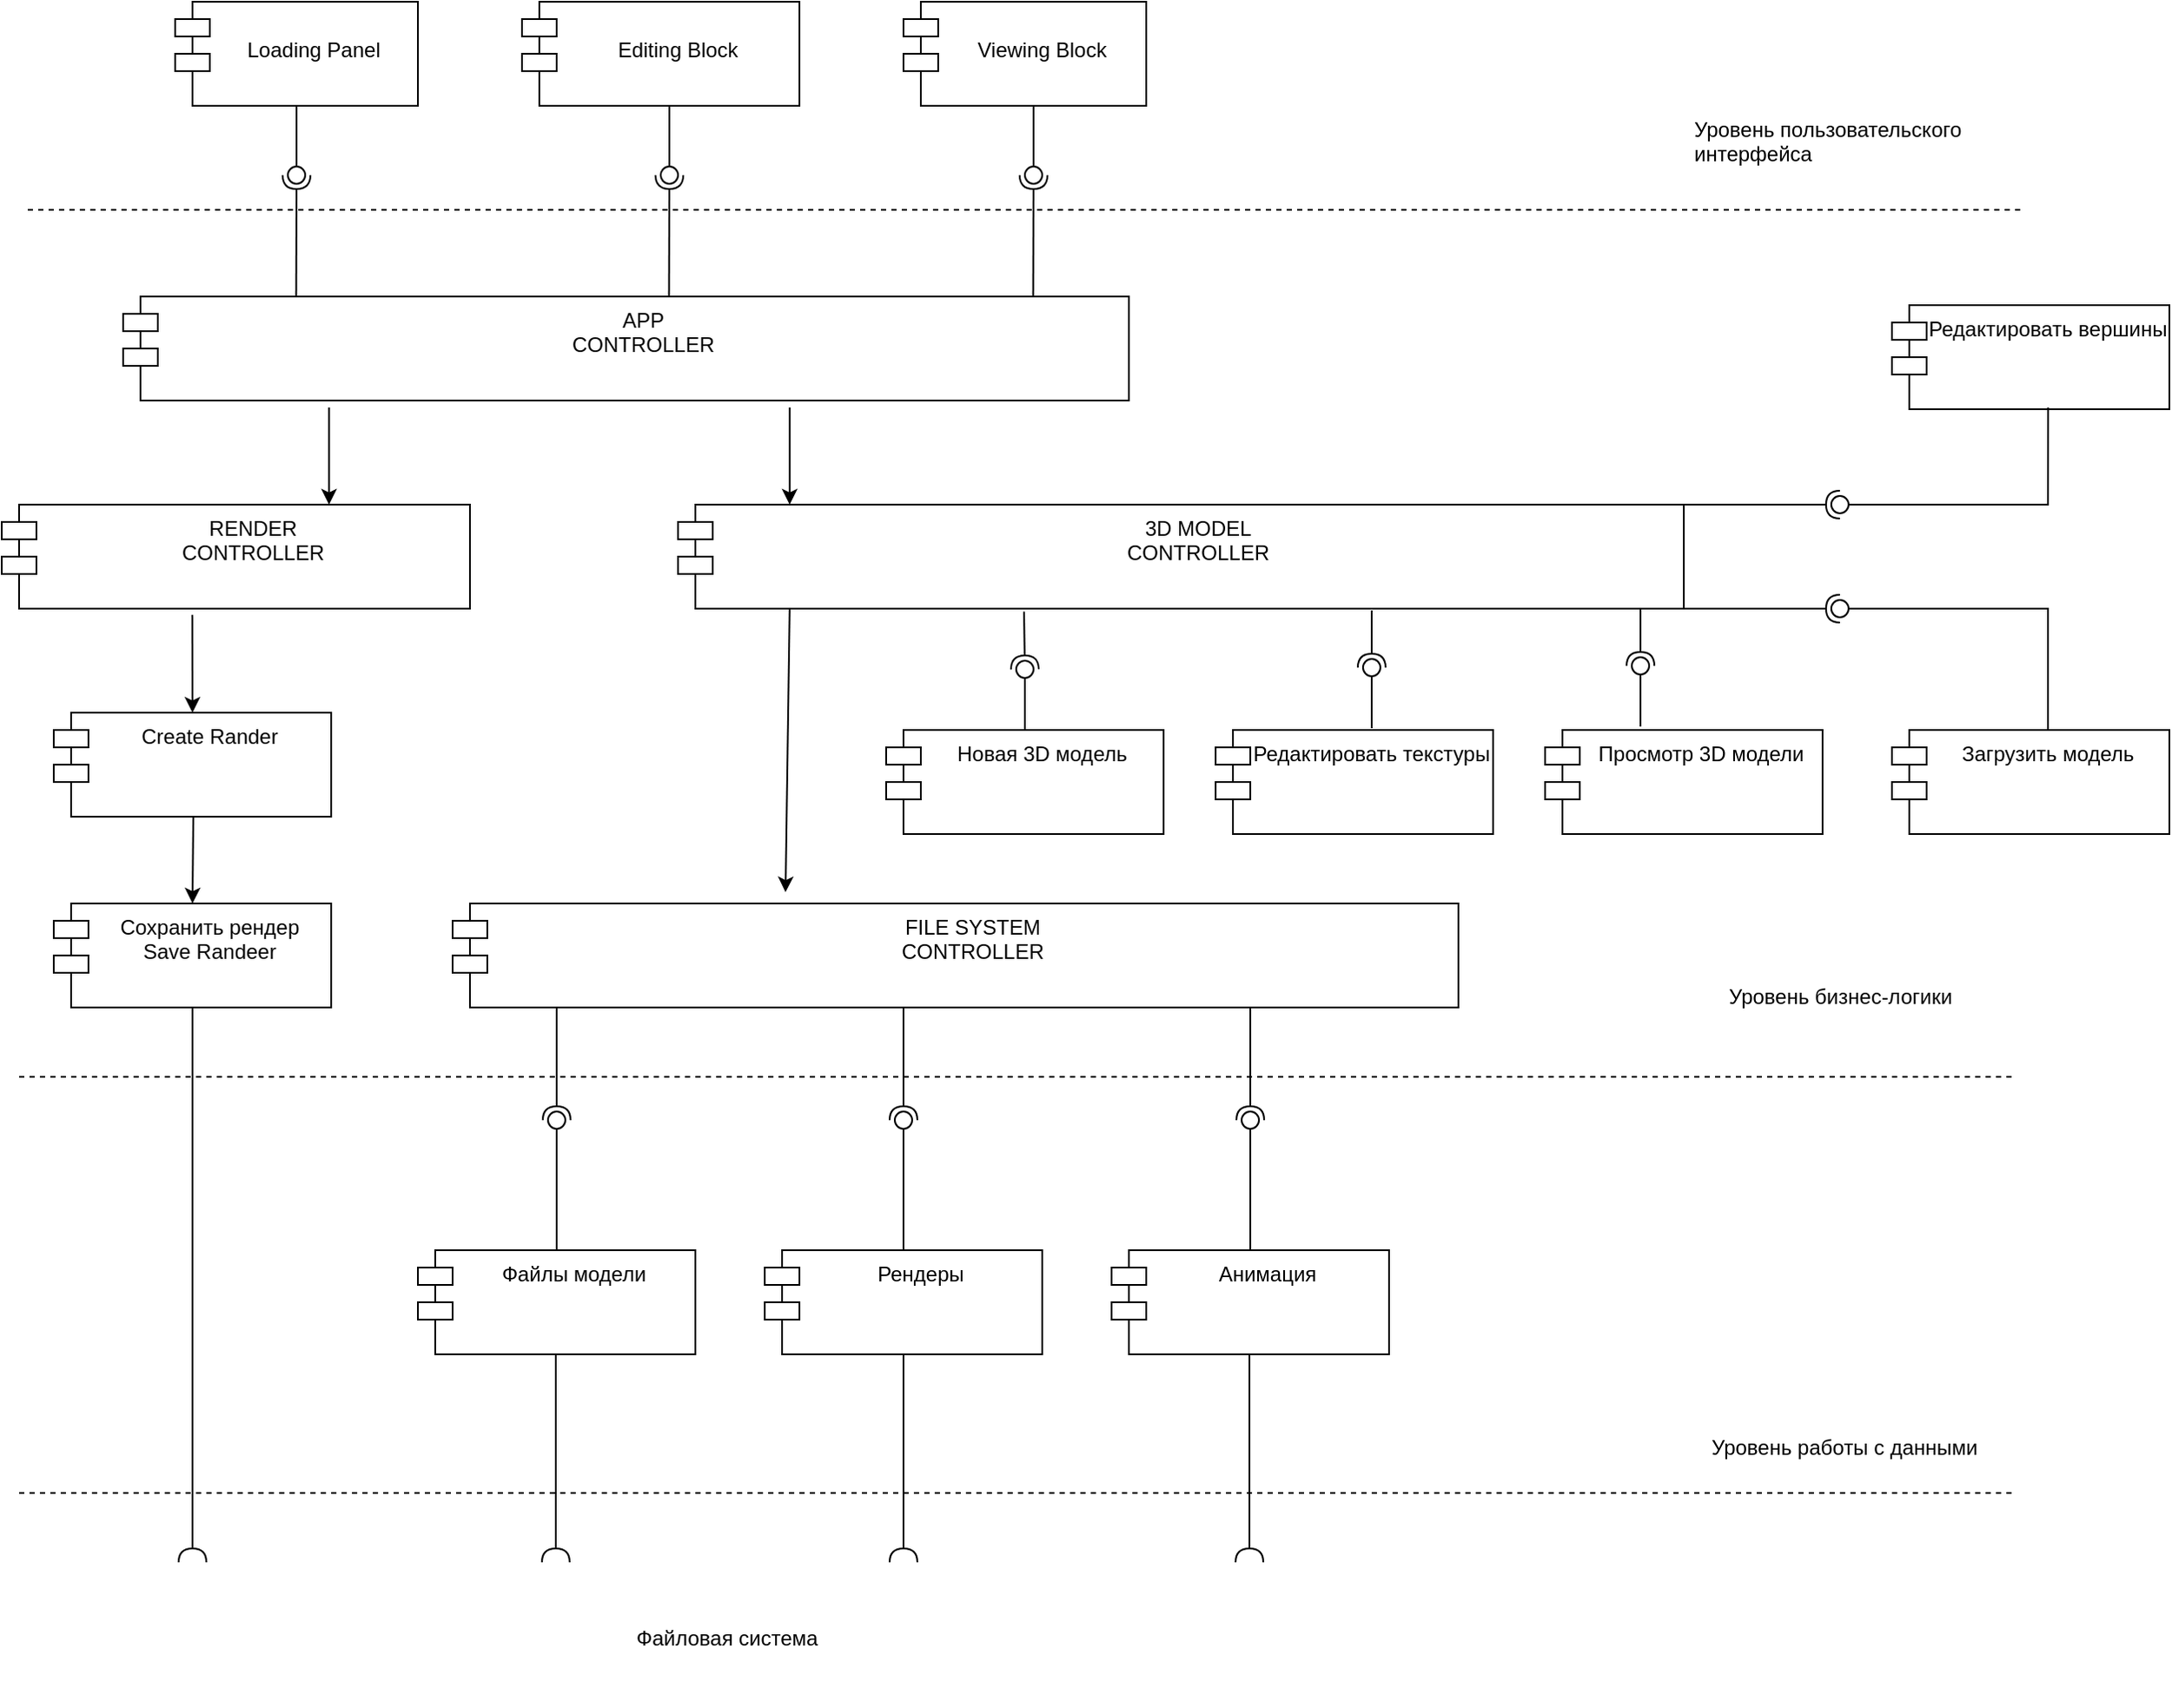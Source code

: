 <mxfile version="21.7.4" type="device">
  <diagram name="Страница — 1" id="dq06K-67hCbdJ2_Q4xpK">
    <mxGraphModel dx="1456" dy="1018" grid="1" gridSize="10" guides="1" tooltips="1" connect="1" arrows="1" fold="1" page="1" pageScale="1" pageWidth="827" pageHeight="1169" math="0" shadow="0">
      <root>
        <mxCell id="0" />
        <mxCell id="1" parent="0" />
        <mxCell id="p5GCx1-yyXZPpUNSdn9N-1" value="&lt;br&gt;Loading Panel&lt;br&gt;" style="shape=module;align=left;spacingLeft=20;align=center;verticalAlign=top;whiteSpace=wrap;html=1;" parent="1" vertex="1">
          <mxGeometry x="120" y="160" width="140" height="60" as="geometry" />
        </mxCell>
        <mxCell id="p5GCx1-yyXZPpUNSdn9N-2" value="&lt;br&gt;Editing Block " style="shape=module;align=left;spacingLeft=20;align=center;verticalAlign=top;whiteSpace=wrap;html=1;" parent="1" vertex="1">
          <mxGeometry x="320" y="160" width="160" height="60" as="geometry" />
        </mxCell>
        <mxCell id="p5GCx1-yyXZPpUNSdn9N-3" value="&lt;br&gt;Viewing Block " style="shape=module;align=left;spacingLeft=20;align=center;verticalAlign=top;whiteSpace=wrap;html=1;" parent="1" vertex="1">
          <mxGeometry x="540" y="160" width="140" height="60" as="geometry" />
        </mxCell>
        <mxCell id="p5GCx1-yyXZPpUNSdn9N-4" value="Загрузить модель" style="shape=module;align=left;spacingLeft=20;align=center;verticalAlign=top;whiteSpace=wrap;html=1;" parent="1" vertex="1">
          <mxGeometry x="1110" y="580" width="160" height="60" as="geometry" />
        </mxCell>
        <mxCell id="p5GCx1-yyXZPpUNSdn9N-5" value="Просмотр 3D модели" style="shape=module;align=left;spacingLeft=20;align=center;verticalAlign=top;whiteSpace=wrap;html=1;" parent="1" vertex="1">
          <mxGeometry x="910" y="580" width="160" height="60" as="geometry" />
        </mxCell>
        <mxCell id="p5GCx1-yyXZPpUNSdn9N-6" value="Новая 3D модель" style="shape=module;align=left;spacingLeft=20;align=center;verticalAlign=top;whiteSpace=wrap;html=1;" parent="1" vertex="1">
          <mxGeometry x="530" y="580" width="160" height="60" as="geometry" />
        </mxCell>
        <mxCell id="p5GCx1-yyXZPpUNSdn9N-7" value="Редактировать вершины" style="shape=module;align=left;spacingLeft=20;align=center;verticalAlign=top;whiteSpace=wrap;html=1;" parent="1" vertex="1">
          <mxGeometry x="1110" y="335" width="160" height="60" as="geometry" />
        </mxCell>
        <mxCell id="p5GCx1-yyXZPpUNSdn9N-8" value="Редактировать текстуры" style="shape=module;align=left;spacingLeft=20;align=center;verticalAlign=top;whiteSpace=wrap;html=1;" parent="1" vertex="1">
          <mxGeometry x="720" y="580" width="160" height="60" as="geometry" />
        </mxCell>
        <mxCell id="p5GCx1-yyXZPpUNSdn9N-9" value="Create Rander" style="shape=module;align=left;spacingLeft=20;align=center;verticalAlign=top;whiteSpace=wrap;html=1;" parent="1" vertex="1">
          <mxGeometry x="50" y="570" width="160" height="60" as="geometry" />
        </mxCell>
        <mxCell id="p5GCx1-yyXZPpUNSdn9N-10" value="Сохранить рендер&lt;br&gt;Save Randeer" style="shape=module;align=left;spacingLeft=20;align=center;verticalAlign=top;whiteSpace=wrap;html=1;" parent="1" vertex="1">
          <mxGeometry x="50" y="680" width="160" height="60" as="geometry" />
        </mxCell>
        <mxCell id="p5GCx1-yyXZPpUNSdn9N-11" value="Файлы модели" style="shape=module;align=left;spacingLeft=20;align=center;verticalAlign=top;whiteSpace=wrap;html=1;" parent="1" vertex="1">
          <mxGeometry x="260" y="880" width="160" height="60" as="geometry" />
        </mxCell>
        <mxCell id="p5GCx1-yyXZPpUNSdn9N-12" value="Рендеры" style="shape=module;align=left;spacingLeft=20;align=center;verticalAlign=top;whiteSpace=wrap;html=1;" parent="1" vertex="1">
          <mxGeometry x="460" y="880" width="160" height="60" as="geometry" />
        </mxCell>
        <mxCell id="p5GCx1-yyXZPpUNSdn9N-13" value="Анимация" style="shape=module;align=left;spacingLeft=20;align=center;verticalAlign=top;whiteSpace=wrap;html=1;" parent="1" vertex="1">
          <mxGeometry x="660" y="880" width="160" height="60" as="geometry" />
        </mxCell>
        <mxCell id="p5GCx1-yyXZPpUNSdn9N-24" value="Уровень пользовательского интерфейса" style="text;strokeColor=none;fillColor=none;spacingLeft=4;spacingRight=4;overflow=hidden;rotatable=0;points=[[0,0.5],[1,0.5]];portConstraint=eastwest;fontSize=12;whiteSpace=wrap;html=1;" parent="1" vertex="1">
          <mxGeometry x="990" y="220" width="190" height="50" as="geometry" />
        </mxCell>
        <mxCell id="p5GCx1-yyXZPpUNSdn9N-28" value="Уровень бизнес-логики" style="text;strokeColor=none;fillColor=none;spacingLeft=4;spacingRight=4;overflow=hidden;rotatable=0;points=[[0,0.5],[1,0.5]];portConstraint=eastwest;fontSize=12;whiteSpace=wrap;html=1;" parent="1" vertex="1">
          <mxGeometry x="1010" y="720" width="190" height="50" as="geometry" />
        </mxCell>
        <mxCell id="p5GCx1-yyXZPpUNSdn9N-32" value="" style="endArrow=none;dashed=1;html=1;rounded=0;" parent="1" edge="1">
          <mxGeometry width="50" height="50" relative="1" as="geometry">
            <mxPoint x="35" y="280" as="sourcePoint" />
            <mxPoint x="1185" y="280" as="targetPoint" />
          </mxGeometry>
        </mxCell>
        <mxCell id="p5GCx1-yyXZPpUNSdn9N-33" value="" style="endArrow=none;dashed=1;html=1;rounded=0;" parent="1" edge="1">
          <mxGeometry width="50" height="50" relative="1" as="geometry">
            <mxPoint x="30" y="780" as="sourcePoint" />
            <mxPoint x="1180" y="780" as="targetPoint" />
          </mxGeometry>
        </mxCell>
        <mxCell id="p5GCx1-yyXZPpUNSdn9N-34" value="" style="endArrow=none;dashed=1;html=1;rounded=0;" parent="1" edge="1">
          <mxGeometry width="50" height="50" relative="1" as="geometry">
            <mxPoint x="30" y="1020" as="sourcePoint" />
            <mxPoint x="1180" y="1020" as="targetPoint" />
          </mxGeometry>
        </mxCell>
        <mxCell id="p5GCx1-yyXZPpUNSdn9N-35" value="Уровень работы с данными" style="text;strokeColor=none;fillColor=none;spacingLeft=4;spacingRight=4;overflow=hidden;rotatable=0;points=[[0,0.5],[1,0.5]];portConstraint=eastwest;fontSize=12;whiteSpace=wrap;html=1;" parent="1" vertex="1">
          <mxGeometry x="1000" y="980" width="190" height="50" as="geometry" />
        </mxCell>
        <mxCell id="p5GCx1-yyXZPpUNSdn9N-36" value="Файловая система" style="text;strokeColor=none;fillColor=none;spacingLeft=4;spacingRight=4;overflow=hidden;rotatable=0;points=[[0,0.5],[1,0.5]];portConstraint=eastwest;fontSize=12;whiteSpace=wrap;html=1;" parent="1" vertex="1">
          <mxGeometry x="380" y="1090" width="190" height="50" as="geometry" />
        </mxCell>
        <mxCell id="p5GCx1-yyXZPpUNSdn9N-44" value="" style="rounded=0;orthogonalLoop=1;jettySize=auto;html=1;endArrow=halfCircle;endFill=0;endSize=6;strokeWidth=1;sketch=0;fontSize=12;curved=1;exitX=0.5;exitY=1;exitDx=0;exitDy=0;" parent="1" source="p5GCx1-yyXZPpUNSdn9N-12" edge="1">
          <mxGeometry relative="1" as="geometry">
            <mxPoint x="575" y="865" as="sourcePoint" />
            <mxPoint x="540" y="1060" as="targetPoint" />
          </mxGeometry>
        </mxCell>
        <mxCell id="p5GCx1-yyXZPpUNSdn9N-45" value="" style="ellipse;whiteSpace=wrap;html=1;align=center;aspect=fixed;fillColor=none;strokeColor=none;resizable=0;perimeter=centerPerimeter;rotatable=0;allowArrows=0;points=[];outlineConnect=1;" parent="1" vertex="1">
          <mxGeometry x="550" y="860" width="10" height="10" as="geometry" />
        </mxCell>
        <mxCell id="p5GCx1-yyXZPpUNSdn9N-46" value="" style="rounded=0;orthogonalLoop=1;jettySize=auto;html=1;endArrow=halfCircle;endFill=0;endSize=6;strokeWidth=1;sketch=0;fontSize=12;curved=1;exitX=0.5;exitY=1;exitDx=0;exitDy=0;" parent="1" edge="1">
          <mxGeometry relative="1" as="geometry">
            <mxPoint x="339.5" y="940" as="sourcePoint" />
            <mxPoint x="339.5" y="1060" as="targetPoint" />
          </mxGeometry>
        </mxCell>
        <mxCell id="p5GCx1-yyXZPpUNSdn9N-47" value="" style="rounded=0;orthogonalLoop=1;jettySize=auto;html=1;endArrow=halfCircle;endFill=0;endSize=6;strokeWidth=1;sketch=0;fontSize=12;curved=1;exitX=0.5;exitY=1;exitDx=0;exitDy=0;" parent="1" edge="1">
          <mxGeometry relative="1" as="geometry">
            <mxPoint x="739.5" y="940" as="sourcePoint" />
            <mxPoint x="739.5" y="1060" as="targetPoint" />
          </mxGeometry>
        </mxCell>
        <mxCell id="p5GCx1-yyXZPpUNSdn9N-50" value="" style="ellipse;whiteSpace=wrap;html=1;align=center;aspect=fixed;fillColor=none;strokeColor=none;resizable=0;perimeter=centerPerimeter;rotatable=0;allowArrows=0;points=[];outlineConnect=1;" parent="1" vertex="1">
          <mxGeometry x="400" y="390" width="10" height="10" as="geometry" />
        </mxCell>
        <mxCell id="p5GCx1-yyXZPpUNSdn9N-69" value="" style="rounded=0;orthogonalLoop=1;jettySize=auto;html=1;endArrow=halfCircle;endFill=0;endSize=6;strokeWidth=1;sketch=0;fontSize=12;curved=1;exitX=0.5;exitY=1;exitDx=0;exitDy=0;" parent="1" edge="1">
          <mxGeometry relative="1" as="geometry">
            <mxPoint x="130" y="740" as="sourcePoint" />
            <mxPoint x="130" y="1060" as="targetPoint" />
          </mxGeometry>
        </mxCell>
        <mxCell id="p5GCx1-yyXZPpUNSdn9N-70" value="RENDER&lt;br&gt;CONTROLLER" style="shape=module;align=left;spacingLeft=20;align=center;verticalAlign=top;whiteSpace=wrap;html=1;" parent="1" vertex="1">
          <mxGeometry x="20" y="450" width="270" height="60" as="geometry" />
        </mxCell>
        <mxCell id="p5GCx1-yyXZPpUNSdn9N-71" value="" style="endArrow=classic;html=1;rounded=0;exitX=0.407;exitY=1.061;exitDx=0;exitDy=0;entryX=0.5;entryY=0;entryDx=0;entryDy=0;exitPerimeter=0;" parent="1" source="p5GCx1-yyXZPpUNSdn9N-70" target="p5GCx1-yyXZPpUNSdn9N-9" edge="1">
          <mxGeometry width="50" height="50" relative="1" as="geometry">
            <mxPoint x="270" y="520" as="sourcePoint" />
            <mxPoint x="320" y="470" as="targetPoint" />
          </mxGeometry>
        </mxCell>
        <mxCell id="p5GCx1-yyXZPpUNSdn9N-72" value="" style="endArrow=classic;html=1;rounded=0;exitX=0.3;exitY=1.043;exitDx=0;exitDy=0;exitPerimeter=0;entryX=0.5;entryY=0;entryDx=0;entryDy=0;" parent="1" target="p5GCx1-yyXZPpUNSdn9N-10" edge="1">
          <mxGeometry width="50" height="50" relative="1" as="geometry">
            <mxPoint x="130.47" y="630" as="sourcePoint" />
            <mxPoint x="130" y="670" as="targetPoint" />
          </mxGeometry>
        </mxCell>
        <mxCell id="p5GCx1-yyXZPpUNSdn9N-73" value="3D MODEL&lt;br&gt;CONTROLLER" style="shape=module;align=left;spacingLeft=20;align=center;verticalAlign=top;whiteSpace=wrap;html=1;" parent="1" vertex="1">
          <mxGeometry x="410" y="450" width="580" height="60" as="geometry" />
        </mxCell>
        <mxCell id="p5GCx1-yyXZPpUNSdn9N-76" value="" style="ellipse;whiteSpace=wrap;html=1;align=center;aspect=fixed;fillColor=none;strokeColor=none;resizable=0;perimeter=centerPerimeter;rotatable=0;allowArrows=0;points=[];outlineConnect=1;" parent="1" vertex="1">
          <mxGeometry x="360" y="650" width="10" height="10" as="geometry" />
        </mxCell>
        <mxCell id="p5GCx1-yyXZPpUNSdn9N-81" value="" style="rounded=0;orthogonalLoop=1;jettySize=auto;html=1;endArrow=halfCircle;endFill=0;endSize=6;strokeWidth=1;sketch=0;exitX=0.344;exitY=1.03;exitDx=0;exitDy=0;exitPerimeter=0;" parent="1" source="p5GCx1-yyXZPpUNSdn9N-73" target="p5GCx1-yyXZPpUNSdn9N-83" edge="1">
          <mxGeometry relative="1" as="geometry">
            <mxPoint x="630" y="545" as="sourcePoint" />
          </mxGeometry>
        </mxCell>
        <mxCell id="p5GCx1-yyXZPpUNSdn9N-82" value="" style="rounded=0;orthogonalLoop=1;jettySize=auto;html=1;endArrow=oval;endFill=0;sketch=0;sourcePerimeterSpacing=0;targetPerimeterSpacing=0;endSize=10;exitX=0.5;exitY=0;exitDx=0;exitDy=0;" parent="1" source="p5GCx1-yyXZPpUNSdn9N-6" target="p5GCx1-yyXZPpUNSdn9N-83" edge="1">
          <mxGeometry relative="1" as="geometry">
            <mxPoint x="590" y="545" as="sourcePoint" />
          </mxGeometry>
        </mxCell>
        <mxCell id="p5GCx1-yyXZPpUNSdn9N-83" value="" style="ellipse;whiteSpace=wrap;html=1;align=center;aspect=fixed;fillColor=none;strokeColor=none;resizable=0;perimeter=centerPerimeter;rotatable=0;allowArrows=0;points=[];outlineConnect=1;" parent="1" vertex="1">
          <mxGeometry x="605" y="540" width="10" height="10" as="geometry" />
        </mxCell>
        <mxCell id="p5GCx1-yyXZPpUNSdn9N-84" value="" style="rounded=0;orthogonalLoop=1;jettySize=auto;html=1;endArrow=halfCircle;endFill=0;endSize=6;strokeWidth=1;sketch=0;exitX=1;exitY=1;exitDx=0;exitDy=0;" parent="1" edge="1" source="p5GCx1-yyXZPpUNSdn9N-73">
          <mxGeometry relative="1" as="geometry">
            <mxPoint x="1050" y="529" as="sourcePoint" />
            <mxPoint x="1080" y="510" as="targetPoint" />
          </mxGeometry>
        </mxCell>
        <mxCell id="p5GCx1-yyXZPpUNSdn9N-85" value="" style="rounded=0;orthogonalLoop=1;jettySize=auto;html=1;endArrow=oval;endFill=0;sketch=0;sourcePerimeterSpacing=0;targetPerimeterSpacing=0;endSize=10;" parent="1" edge="1">
          <mxGeometry relative="1" as="geometry">
            <mxPoint x="1080" y="510" as="targetPoint" />
            <mxPoint x="1200" y="580" as="sourcePoint" />
            <Array as="points">
              <mxPoint x="1200" y="510" />
            </Array>
          </mxGeometry>
        </mxCell>
        <mxCell id="p5GCx1-yyXZPpUNSdn9N-86" value="" style="ellipse;whiteSpace=wrap;html=1;align=center;aspect=fixed;fillColor=none;strokeColor=none;resizable=0;perimeter=centerPerimeter;rotatable=0;allowArrows=0;points=[];outlineConnect=1;" parent="1" vertex="1">
          <mxGeometry x="1195" y="635" width="10" height="10" as="geometry" />
        </mxCell>
        <mxCell id="p5GCx1-yyXZPpUNSdn9N-87" value="" style="rounded=0;orthogonalLoop=1;jettySize=auto;html=1;endArrow=halfCircle;endFill=0;endSize=6;strokeWidth=1;sketch=0;exitX=0.344;exitY=1.03;exitDx=0;exitDy=0;exitPerimeter=0;" parent="1" target="p5GCx1-yyXZPpUNSdn9N-89" edge="1">
          <mxGeometry relative="1" as="geometry">
            <mxPoint x="810" y="511" as="sourcePoint" />
          </mxGeometry>
        </mxCell>
        <mxCell id="p5GCx1-yyXZPpUNSdn9N-88" value="" style="rounded=0;orthogonalLoop=1;jettySize=auto;html=1;endArrow=oval;endFill=0;sketch=0;sourcePerimeterSpacing=0;targetPerimeterSpacing=0;endSize=10;exitX=0.5;exitY=0;exitDx=0;exitDy=0;" parent="1" target="p5GCx1-yyXZPpUNSdn9N-89" edge="1">
          <mxGeometry relative="1" as="geometry">
            <mxPoint x="810" y="579" as="sourcePoint" />
          </mxGeometry>
        </mxCell>
        <mxCell id="p5GCx1-yyXZPpUNSdn9N-89" value="" style="ellipse;whiteSpace=wrap;html=1;align=center;aspect=fixed;fillColor=none;strokeColor=none;resizable=0;perimeter=centerPerimeter;rotatable=0;allowArrows=0;points=[];outlineConnect=1;" parent="1" vertex="1">
          <mxGeometry x="805" y="539" width="10" height="10" as="geometry" />
        </mxCell>
        <mxCell id="p5GCx1-yyXZPpUNSdn9N-90" value="" style="rounded=0;orthogonalLoop=1;jettySize=auto;html=1;endArrow=halfCircle;endFill=0;endSize=6;strokeWidth=1;sketch=0;exitX=0.344;exitY=1.03;exitDx=0;exitDy=0;exitPerimeter=0;" parent="1" target="p5GCx1-yyXZPpUNSdn9N-92" edge="1">
          <mxGeometry relative="1" as="geometry">
            <mxPoint x="965" y="510" as="sourcePoint" />
          </mxGeometry>
        </mxCell>
        <mxCell id="p5GCx1-yyXZPpUNSdn9N-91" value="" style="rounded=0;orthogonalLoop=1;jettySize=auto;html=1;endArrow=oval;endFill=0;sketch=0;sourcePerimeterSpacing=0;targetPerimeterSpacing=0;endSize=10;exitX=0.5;exitY=0;exitDx=0;exitDy=0;" parent="1" target="p5GCx1-yyXZPpUNSdn9N-92" edge="1">
          <mxGeometry relative="1" as="geometry">
            <mxPoint x="965" y="578" as="sourcePoint" />
          </mxGeometry>
        </mxCell>
        <mxCell id="p5GCx1-yyXZPpUNSdn9N-92" value="" style="ellipse;whiteSpace=wrap;html=1;align=center;aspect=fixed;fillColor=none;strokeColor=none;resizable=0;perimeter=centerPerimeter;rotatable=0;allowArrows=0;points=[];outlineConnect=1;" parent="1" vertex="1">
          <mxGeometry x="960" y="538" width="10" height="10" as="geometry" />
        </mxCell>
        <mxCell id="p5GCx1-yyXZPpUNSdn9N-93" value="" style="rounded=0;orthogonalLoop=1;jettySize=auto;html=1;endArrow=halfCircle;endFill=0;endSize=6;strokeWidth=1;sketch=0;exitX=1;exitY=0;exitDx=0;exitDy=0;" parent="1" edge="1" source="p5GCx1-yyXZPpUNSdn9N-73">
          <mxGeometry relative="1" as="geometry">
            <mxPoint x="1030" y="450" as="sourcePoint" />
            <mxPoint x="1080" y="450" as="targetPoint" />
          </mxGeometry>
        </mxCell>
        <mxCell id="p5GCx1-yyXZPpUNSdn9N-94" value="" style="rounded=0;orthogonalLoop=1;jettySize=auto;html=1;endArrow=oval;endFill=0;sketch=0;sourcePerimeterSpacing=0;targetPerimeterSpacing=0;endSize=10;exitX=0.563;exitY=0.983;exitDx=0;exitDy=0;exitPerimeter=0;" parent="1" source="p5GCx1-yyXZPpUNSdn9N-7" edge="1">
          <mxGeometry relative="1" as="geometry">
            <mxPoint x="1080" y="450" as="targetPoint" />
            <mxPoint x="1200" y="400" as="sourcePoint" />
            <Array as="points">
              <mxPoint x="1200" y="450" />
            </Array>
          </mxGeometry>
        </mxCell>
        <mxCell id="p5GCx1-yyXZPpUNSdn9N-95" value="" style="ellipse;whiteSpace=wrap;html=1;align=center;aspect=fixed;fillColor=none;strokeColor=none;resizable=0;perimeter=centerPerimeter;rotatable=0;allowArrows=0;points=[];outlineConnect=1;" parent="1" vertex="1">
          <mxGeometry x="1170" y="390" width="10" height="10" as="geometry" />
        </mxCell>
        <mxCell id="p5GCx1-yyXZPpUNSdn9N-99" value="FILE SYSTEM&lt;br&gt;CONTROLLER" style="shape=module;align=left;spacingLeft=20;align=center;verticalAlign=top;whiteSpace=wrap;html=1;" parent="1" vertex="1">
          <mxGeometry x="280" y="680" width="580" height="60" as="geometry" />
        </mxCell>
        <mxCell id="p5GCx1-yyXZPpUNSdn9N-100" value="" style="rounded=0;orthogonalLoop=1;jettySize=auto;html=1;endArrow=halfCircle;endFill=0;endSize=6;strokeWidth=1;sketch=0;exitX=0.344;exitY=1.03;exitDx=0;exitDy=0;exitPerimeter=0;" parent="1" target="p5GCx1-yyXZPpUNSdn9N-102" edge="1">
          <mxGeometry relative="1" as="geometry">
            <mxPoint x="340" y="740" as="sourcePoint" />
          </mxGeometry>
        </mxCell>
        <mxCell id="p5GCx1-yyXZPpUNSdn9N-101" value="" style="rounded=0;orthogonalLoop=1;jettySize=auto;html=1;endArrow=oval;endFill=0;sketch=0;sourcePerimeterSpacing=0;targetPerimeterSpacing=0;endSize=10;exitX=0.5;exitY=0;exitDx=0;exitDy=0;" parent="1" source="p5GCx1-yyXZPpUNSdn9N-11" target="p5GCx1-yyXZPpUNSdn9N-102" edge="1">
          <mxGeometry relative="1" as="geometry">
            <mxPoint x="340" y="808" as="sourcePoint" />
          </mxGeometry>
        </mxCell>
        <mxCell id="p5GCx1-yyXZPpUNSdn9N-102" value="" style="ellipse;whiteSpace=wrap;html=1;align=center;aspect=fixed;fillColor=none;strokeColor=none;resizable=0;perimeter=centerPerimeter;rotatable=0;allowArrows=0;points=[];outlineConnect=1;" parent="1" vertex="1">
          <mxGeometry x="335" y="800" width="10" height="10" as="geometry" />
        </mxCell>
        <mxCell id="p5GCx1-yyXZPpUNSdn9N-103" value="" style="rounded=0;orthogonalLoop=1;jettySize=auto;html=1;endArrow=halfCircle;endFill=0;endSize=6;strokeWidth=1;sketch=0;exitX=0.344;exitY=1.03;exitDx=0;exitDy=0;exitPerimeter=0;" parent="1" target="p5GCx1-yyXZPpUNSdn9N-105" edge="1">
          <mxGeometry relative="1" as="geometry">
            <mxPoint x="540" y="740" as="sourcePoint" />
          </mxGeometry>
        </mxCell>
        <mxCell id="p5GCx1-yyXZPpUNSdn9N-104" value="" style="rounded=0;orthogonalLoop=1;jettySize=auto;html=1;endArrow=oval;endFill=0;sketch=0;sourcePerimeterSpacing=0;targetPerimeterSpacing=0;endSize=10;exitX=0.5;exitY=0;exitDx=0;exitDy=0;" parent="1" target="p5GCx1-yyXZPpUNSdn9N-105" edge="1">
          <mxGeometry relative="1" as="geometry">
            <mxPoint x="540" y="880" as="sourcePoint" />
          </mxGeometry>
        </mxCell>
        <mxCell id="p5GCx1-yyXZPpUNSdn9N-105" value="" style="ellipse;whiteSpace=wrap;html=1;align=center;aspect=fixed;fillColor=none;strokeColor=none;resizable=0;perimeter=centerPerimeter;rotatable=0;allowArrows=0;points=[];outlineConnect=1;" parent="1" vertex="1">
          <mxGeometry x="535" y="800" width="10" height="10" as="geometry" />
        </mxCell>
        <mxCell id="p5GCx1-yyXZPpUNSdn9N-106" value="" style="rounded=0;orthogonalLoop=1;jettySize=auto;html=1;endArrow=halfCircle;endFill=0;endSize=6;strokeWidth=1;sketch=0;exitX=0.344;exitY=1.03;exitDx=0;exitDy=0;exitPerimeter=0;" parent="1" target="p5GCx1-yyXZPpUNSdn9N-108" edge="1">
          <mxGeometry relative="1" as="geometry">
            <mxPoint x="740" y="740" as="sourcePoint" />
          </mxGeometry>
        </mxCell>
        <mxCell id="p5GCx1-yyXZPpUNSdn9N-107" value="" style="rounded=0;orthogonalLoop=1;jettySize=auto;html=1;endArrow=oval;endFill=0;sketch=0;sourcePerimeterSpacing=0;targetPerimeterSpacing=0;endSize=10;exitX=0.5;exitY=0;exitDx=0;exitDy=0;" parent="1" target="p5GCx1-yyXZPpUNSdn9N-108" edge="1">
          <mxGeometry relative="1" as="geometry">
            <mxPoint x="740" y="880" as="sourcePoint" />
          </mxGeometry>
        </mxCell>
        <mxCell id="p5GCx1-yyXZPpUNSdn9N-108" value="" style="ellipse;whiteSpace=wrap;html=1;align=center;aspect=fixed;fillColor=none;strokeColor=none;resizable=0;perimeter=centerPerimeter;rotatable=0;allowArrows=0;points=[];outlineConnect=1;" parent="1" vertex="1">
          <mxGeometry x="735" y="800" width="10" height="10" as="geometry" />
        </mxCell>
        <mxCell id="p5GCx1-yyXZPpUNSdn9N-109" value="APP&lt;br&gt;CONTROLLER" style="shape=module;align=left;spacingLeft=20;align=center;verticalAlign=top;whiteSpace=wrap;html=1;" parent="1" vertex="1">
          <mxGeometry x="90" y="330" width="580" height="60" as="geometry" />
        </mxCell>
        <mxCell id="p5GCx1-yyXZPpUNSdn9N-110" value="" style="endArrow=classic;html=1;rounded=0;exitX=0.407;exitY=1.061;exitDx=0;exitDy=0;entryX=0.5;entryY=0;entryDx=0;entryDy=0;exitPerimeter=0;" parent="1" edge="1">
          <mxGeometry width="50" height="50" relative="1" as="geometry">
            <mxPoint x="208.75" y="394" as="sourcePoint" />
            <mxPoint x="208.75" y="450" as="targetPoint" />
          </mxGeometry>
        </mxCell>
        <mxCell id="p5GCx1-yyXZPpUNSdn9N-111" value="" style="endArrow=classic;html=1;rounded=0;exitX=0.407;exitY=1.061;exitDx=0;exitDy=0;entryX=0.5;entryY=0;entryDx=0;entryDy=0;exitPerimeter=0;" parent="1" edge="1">
          <mxGeometry width="50" height="50" relative="1" as="geometry">
            <mxPoint x="474.38" y="394" as="sourcePoint" />
            <mxPoint x="474.38" y="450" as="targetPoint" />
          </mxGeometry>
        </mxCell>
        <mxCell id="p5GCx1-yyXZPpUNSdn9N-112" value="" style="endArrow=classic;html=1;rounded=0;exitX=0.407;exitY=1.061;exitDx=0;exitDy=0;entryX=0.331;entryY=-0.108;entryDx=0;entryDy=0;exitPerimeter=0;entryPerimeter=0;" parent="1" target="p5GCx1-yyXZPpUNSdn9N-99" edge="1">
          <mxGeometry width="50" height="50" relative="1" as="geometry">
            <mxPoint x="474.37" y="510" as="sourcePoint" />
            <mxPoint x="474.37" y="566" as="targetPoint" />
          </mxGeometry>
        </mxCell>
        <mxCell id="p5GCx1-yyXZPpUNSdn9N-113" value="" style="rounded=0;orthogonalLoop=1;jettySize=auto;html=1;endArrow=halfCircle;endFill=0;endSize=6;strokeWidth=1;sketch=0;" parent="1" edge="1">
          <mxGeometry relative="1" as="geometry">
            <mxPoint x="189.79" y="330" as="sourcePoint" />
            <mxPoint x="190" y="260" as="targetPoint" />
          </mxGeometry>
        </mxCell>
        <mxCell id="p5GCx1-yyXZPpUNSdn9N-114" value="" style="rounded=0;orthogonalLoop=1;jettySize=auto;html=1;endArrow=oval;endFill=0;sketch=0;sourcePerimeterSpacing=0;targetPerimeterSpacing=0;endSize=10;" parent="1" source="p5GCx1-yyXZPpUNSdn9N-115" edge="1">
          <mxGeometry relative="1" as="geometry">
            <mxPoint x="190" y="260" as="targetPoint" />
          </mxGeometry>
        </mxCell>
        <mxCell id="p5GCx1-yyXZPpUNSdn9N-115" value="" style="ellipse;whiteSpace=wrap;html=1;align=center;aspect=fixed;fillColor=none;strokeColor=none;resizable=0;perimeter=centerPerimeter;rotatable=0;allowArrows=0;points=[];outlineConnect=1;" parent="1" vertex="1">
          <mxGeometry x="185" y="215" width="10" height="10" as="geometry" />
        </mxCell>
        <mxCell id="p5GCx1-yyXZPpUNSdn9N-116" value="" style="rounded=0;orthogonalLoop=1;jettySize=auto;html=1;endArrow=halfCircle;endFill=0;endSize=6;strokeWidth=1;sketch=0;" parent="1" edge="1">
          <mxGeometry relative="1" as="geometry">
            <mxPoint x="404.79" y="330" as="sourcePoint" />
            <mxPoint x="405" y="260" as="targetPoint" />
          </mxGeometry>
        </mxCell>
        <mxCell id="p5GCx1-yyXZPpUNSdn9N-117" value="" style="rounded=0;orthogonalLoop=1;jettySize=auto;html=1;endArrow=oval;endFill=0;sketch=0;sourcePerimeterSpacing=0;targetPerimeterSpacing=0;endSize=10;" parent="1" source="p5GCx1-yyXZPpUNSdn9N-118" edge="1">
          <mxGeometry relative="1" as="geometry">
            <mxPoint x="405" y="260" as="targetPoint" />
          </mxGeometry>
        </mxCell>
        <mxCell id="p5GCx1-yyXZPpUNSdn9N-118" value="" style="ellipse;whiteSpace=wrap;html=1;align=center;aspect=fixed;fillColor=none;strokeColor=none;resizable=0;perimeter=centerPerimeter;rotatable=0;allowArrows=0;points=[];outlineConnect=1;" parent="1" vertex="1">
          <mxGeometry x="400" y="215" width="10" height="10" as="geometry" />
        </mxCell>
        <mxCell id="p5GCx1-yyXZPpUNSdn9N-119" value="" style="rounded=0;orthogonalLoop=1;jettySize=auto;html=1;endArrow=halfCircle;endFill=0;endSize=6;strokeWidth=1;sketch=0;" parent="1" edge="1">
          <mxGeometry relative="1" as="geometry">
            <mxPoint x="614.79" y="330" as="sourcePoint" />
            <mxPoint x="615" y="260" as="targetPoint" />
          </mxGeometry>
        </mxCell>
        <mxCell id="p5GCx1-yyXZPpUNSdn9N-120" value="" style="rounded=0;orthogonalLoop=1;jettySize=auto;html=1;endArrow=oval;endFill=0;sketch=0;sourcePerimeterSpacing=0;targetPerimeterSpacing=0;endSize=10;" parent="1" source="p5GCx1-yyXZPpUNSdn9N-121" edge="1">
          <mxGeometry relative="1" as="geometry">
            <mxPoint x="615" y="260" as="targetPoint" />
          </mxGeometry>
        </mxCell>
        <mxCell id="p5GCx1-yyXZPpUNSdn9N-121" value="" style="ellipse;whiteSpace=wrap;html=1;align=center;aspect=fixed;fillColor=none;strokeColor=none;resizable=0;perimeter=centerPerimeter;rotatable=0;allowArrows=0;points=[];outlineConnect=1;" parent="1" vertex="1">
          <mxGeometry x="610" y="215" width="10" height="10" as="geometry" />
        </mxCell>
      </root>
    </mxGraphModel>
  </diagram>
</mxfile>
